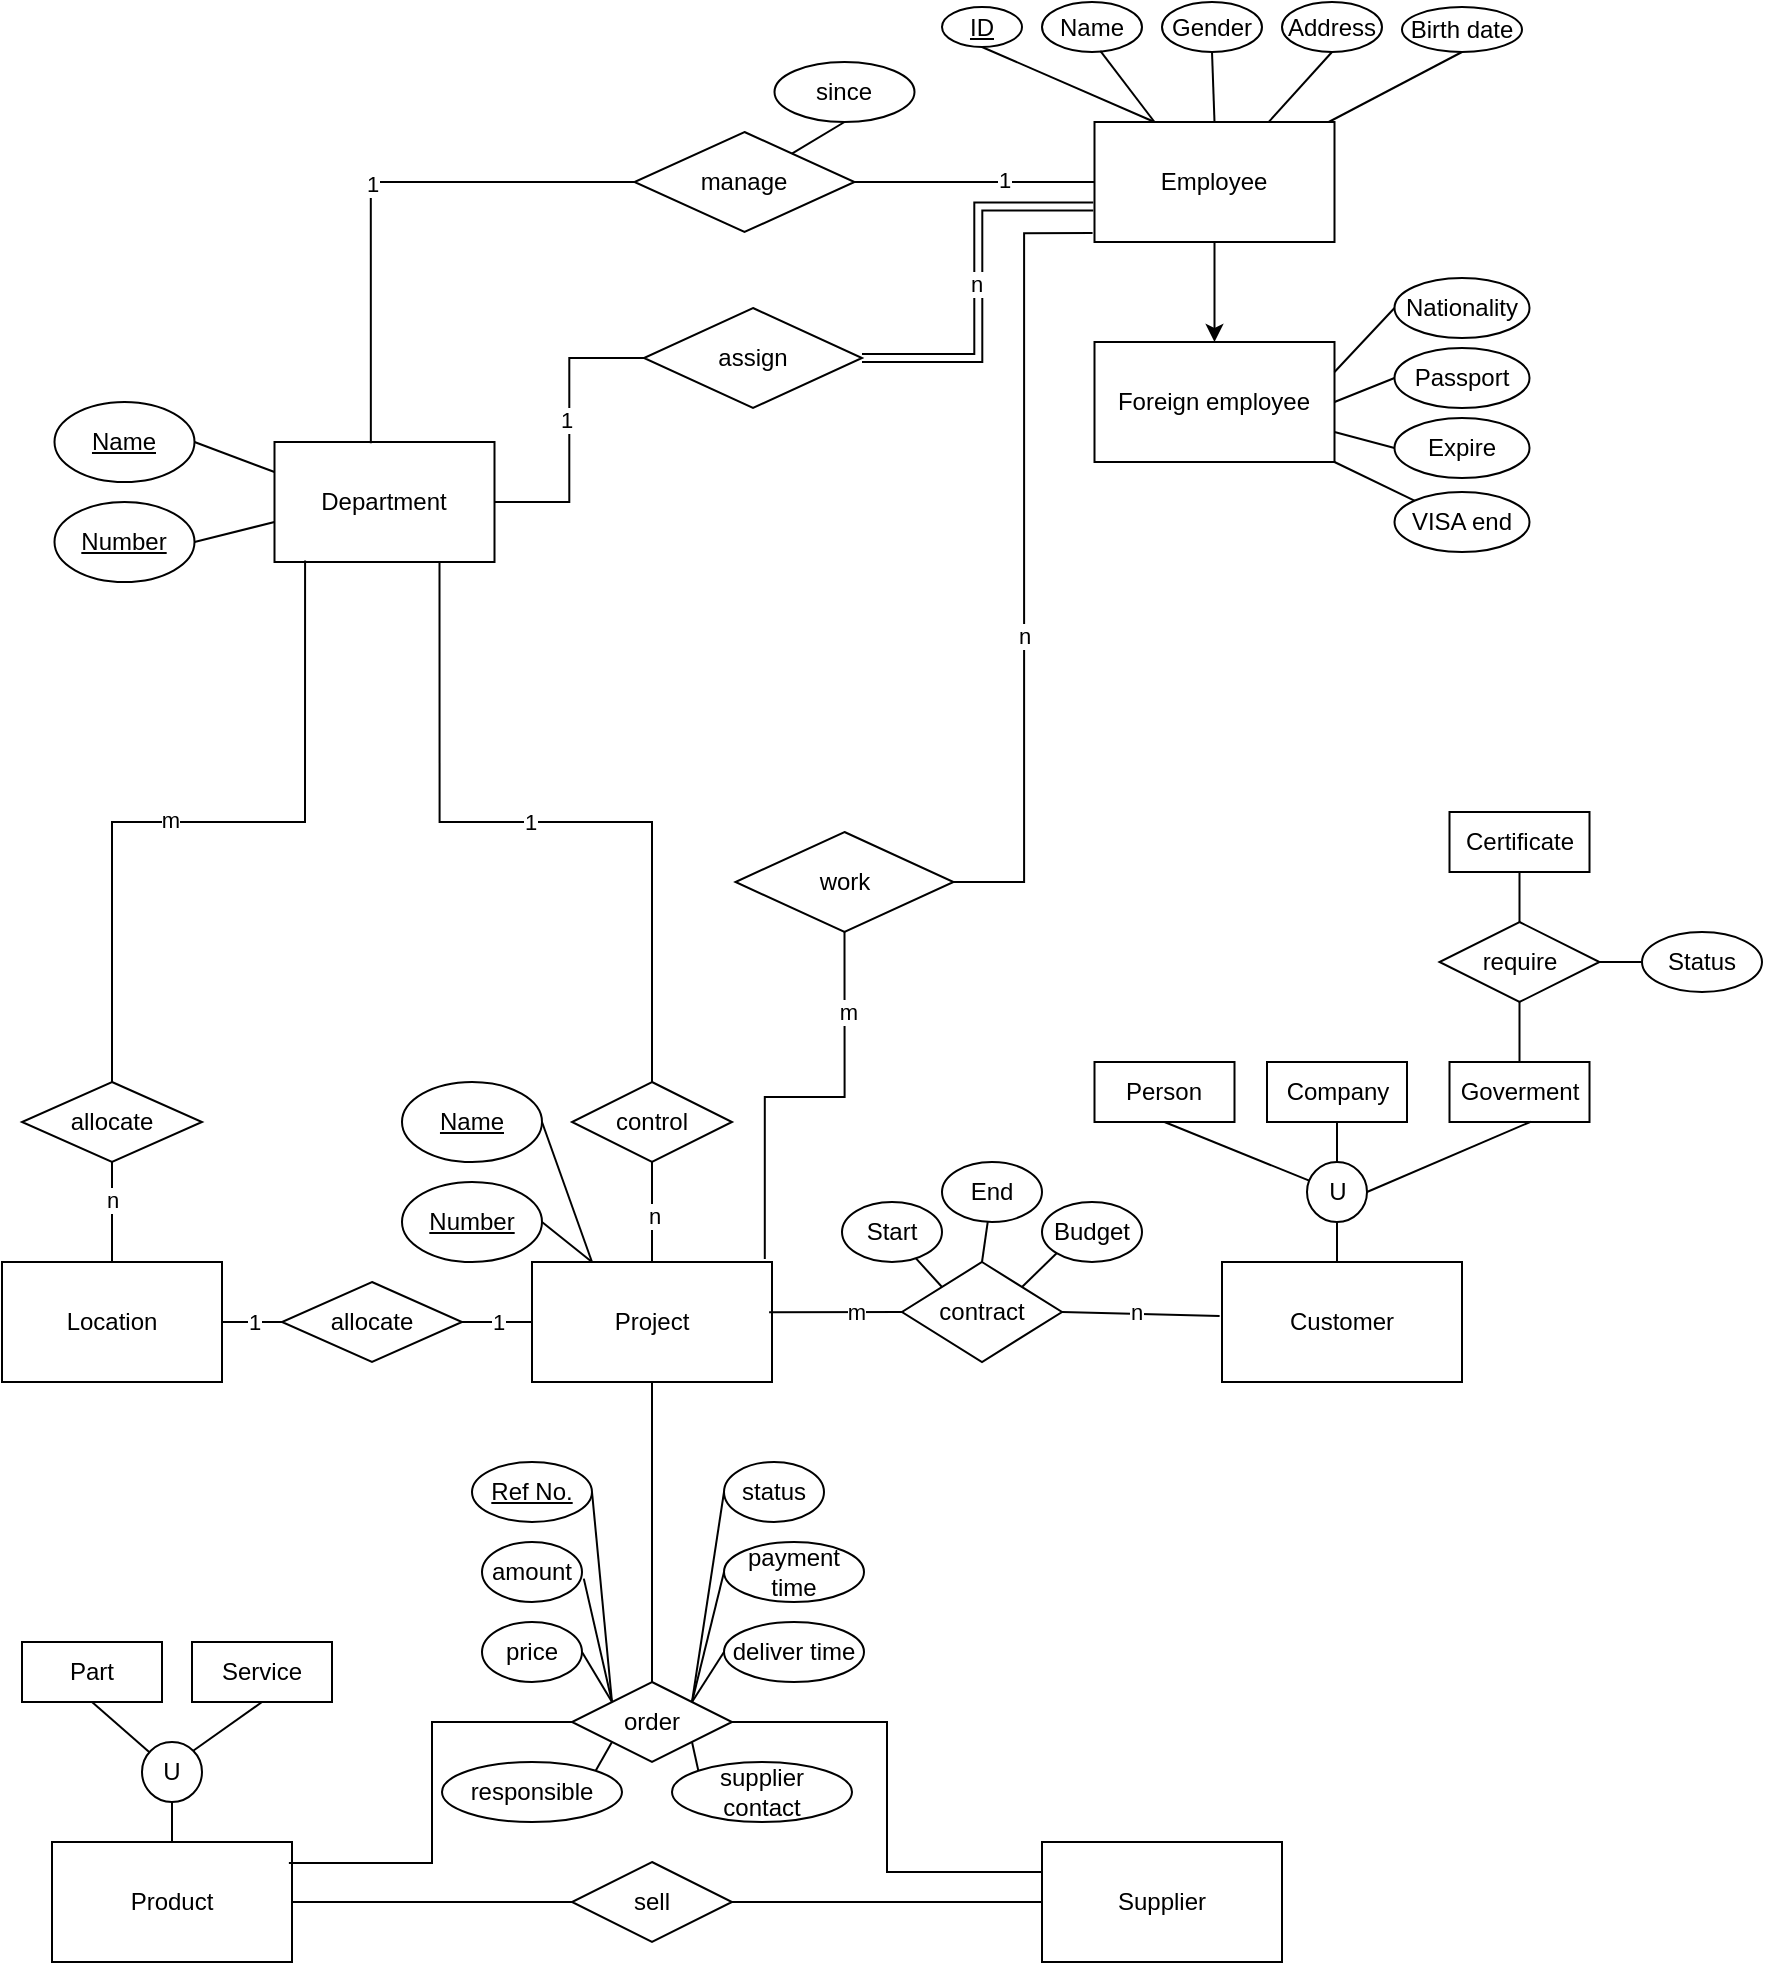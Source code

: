 <mxfile version="24.8.3">
  <diagram name="Page-1" id="BPSO-PetyvqUYQxHRuF3">
    <mxGraphModel dx="988" dy="1610" grid="1" gridSize="10" guides="1" tooltips="1" connect="1" arrows="1" fold="1" page="1" pageScale="1" pageWidth="850" pageHeight="1100" math="0" shadow="0">
      <root>
        <mxCell id="0" />
        <mxCell id="1" parent="0" />
        <mxCell id="UC_AU9WOVwrfxdjRR5tV-28" style="edgeStyle=orthogonalEdgeStyle;rounded=0;orthogonalLoop=1;jettySize=auto;html=1;exitX=0.75;exitY=1;exitDx=0;exitDy=0;endArrow=none;endFill=0;" parent="1" source="UC_AU9WOVwrfxdjRR5tV-1" target="UC_AU9WOVwrfxdjRR5tV-27" edge="1">
          <mxGeometry relative="1" as="geometry" />
        </mxCell>
        <mxCell id="UC_AU9WOVwrfxdjRR5tV-30" value="1" style="edgeLabel;html=1;align=center;verticalAlign=middle;resizable=0;points=[];" parent="UC_AU9WOVwrfxdjRR5tV-28" vertex="1" connectable="0">
          <mxGeometry x="-0.048" relative="1" as="geometry">
            <mxPoint as="offset" />
          </mxGeometry>
        </mxCell>
        <mxCell id="81uNK7uhPn6-7UM6At2h-13" style="edgeStyle=orthogonalEdgeStyle;rounded=0;orthogonalLoop=1;jettySize=auto;html=1;exitX=1;exitY=0.5;exitDx=0;exitDy=0;entryX=0;entryY=0.5;entryDx=0;entryDy=0;endArrow=none;endFill=0;" edge="1" parent="1" source="UC_AU9WOVwrfxdjRR5tV-1" target="81uNK7uhPn6-7UM6At2h-12">
          <mxGeometry relative="1" as="geometry" />
        </mxCell>
        <mxCell id="81uNK7uhPn6-7UM6At2h-15" value="1" style="edgeLabel;html=1;align=center;verticalAlign=middle;resizable=0;points=[];" vertex="1" connectable="0" parent="81uNK7uhPn6-7UM6At2h-13">
          <mxGeometry x="0.072" y="2" relative="1" as="geometry">
            <mxPoint as="offset" />
          </mxGeometry>
        </mxCell>
        <mxCell id="UC_AU9WOVwrfxdjRR5tV-1" value="Department" style="rounded=0;whiteSpace=wrap;html=1;" parent="1" vertex="1">
          <mxGeometry x="156.25" y="-80" width="110" height="60" as="geometry" />
        </mxCell>
        <mxCell id="UC_AU9WOVwrfxdjRR5tV-2" value="&lt;u&gt;Name&lt;/u&gt;" style="ellipse;whiteSpace=wrap;html=1;" parent="1" vertex="1">
          <mxGeometry x="46.25" y="-100" width="70" height="40" as="geometry" />
        </mxCell>
        <mxCell id="UC_AU9WOVwrfxdjRR5tV-3" value="&lt;u&gt;Number&lt;/u&gt;" style="ellipse;whiteSpace=wrap;html=1;" parent="1" vertex="1">
          <mxGeometry x="46.25" y="-50" width="70" height="40" as="geometry" />
        </mxCell>
        <mxCell id="UC_AU9WOVwrfxdjRR5tV-4" value="Employee" style="rounded=0;whiteSpace=wrap;html=1;" parent="1" vertex="1">
          <mxGeometry x="566.25" y="-240" width="120" height="60" as="geometry" />
        </mxCell>
        <mxCell id="UC_AU9WOVwrfxdjRR5tV-5" value="manage" style="rhombus;whiteSpace=wrap;html=1;" parent="1" vertex="1">
          <mxGeometry x="336.25" y="-235" width="110" height="50" as="geometry" />
        </mxCell>
        <mxCell id="UC_AU9WOVwrfxdjRR5tV-7" value="" style="endArrow=none;html=1;rounded=0;entryX=1;entryY=0.5;entryDx=0;entryDy=0;exitX=0;exitY=0.25;exitDx=0;exitDy=0;" parent="1" source="UC_AU9WOVwrfxdjRR5tV-1" target="UC_AU9WOVwrfxdjRR5tV-2" edge="1">
          <mxGeometry width="50" height="50" relative="1" as="geometry">
            <mxPoint x="336.25" y="10" as="sourcePoint" />
            <mxPoint x="386.25" y="-40" as="targetPoint" />
          </mxGeometry>
        </mxCell>
        <mxCell id="UC_AU9WOVwrfxdjRR5tV-8" value="" style="endArrow=none;html=1;rounded=0;exitX=1;exitY=0.5;exitDx=0;exitDy=0;" parent="1" source="UC_AU9WOVwrfxdjRR5tV-3" edge="1">
          <mxGeometry width="50" height="50" relative="1" as="geometry">
            <mxPoint x="336.25" y="10" as="sourcePoint" />
            <mxPoint x="156.25" y="-40" as="targetPoint" />
          </mxGeometry>
        </mxCell>
        <mxCell id="UC_AU9WOVwrfxdjRR5tV-10" value="" style="endArrow=none;html=1;rounded=0;entryX=0;entryY=0.5;entryDx=0;entryDy=0;exitX=1;exitY=0.5;exitDx=0;exitDy=0;" parent="1" source="UC_AU9WOVwrfxdjRR5tV-5" target="UC_AU9WOVwrfxdjRR5tV-4" edge="1">
          <mxGeometry width="50" height="50" relative="1" as="geometry">
            <mxPoint x="336.25" y="-150" as="sourcePoint" />
            <mxPoint x="386.25" y="-200" as="targetPoint" />
          </mxGeometry>
        </mxCell>
        <mxCell id="UC_AU9WOVwrfxdjRR5tV-12" value="1" style="edgeLabel;html=1;align=center;verticalAlign=middle;resizable=0;points=[];" parent="UC_AU9WOVwrfxdjRR5tV-10" vertex="1" connectable="0">
          <mxGeometry x="0.243" y="1" relative="1" as="geometry">
            <mxPoint as="offset" />
          </mxGeometry>
        </mxCell>
        <mxCell id="UC_AU9WOVwrfxdjRR5tV-13" value="since" style="ellipse;whiteSpace=wrap;html=1;" parent="1" vertex="1">
          <mxGeometry x="406.25" y="-270" width="70" height="30" as="geometry" />
        </mxCell>
        <mxCell id="UC_AU9WOVwrfxdjRR5tV-14" value="" style="endArrow=none;html=1;rounded=0;entryX=0.5;entryY=1;entryDx=0;entryDy=0;" parent="1" source="UC_AU9WOVwrfxdjRR5tV-5" target="UC_AU9WOVwrfxdjRR5tV-13" edge="1">
          <mxGeometry width="50" height="50" relative="1" as="geometry">
            <mxPoint x="336.25" y="-150" as="sourcePoint" />
            <mxPoint x="386.25" y="-200" as="targetPoint" />
          </mxGeometry>
        </mxCell>
        <mxCell id="UC_AU9WOVwrfxdjRR5tV-33" style="edgeStyle=orthogonalEdgeStyle;rounded=0;orthogonalLoop=1;jettySize=auto;html=1;exitX=1;exitY=0.5;exitDx=0;exitDy=0;entryX=0;entryY=0.5;entryDx=0;entryDy=0;endArrow=none;endFill=0;" parent="1" source="UC_AU9WOVwrfxdjRR5tV-15" target="UC_AU9WOVwrfxdjRR5tV-32" edge="1">
          <mxGeometry relative="1" as="geometry">
            <Array as="points">
              <mxPoint x="140" y="360" />
              <mxPoint x="140" y="360" />
            </Array>
          </mxGeometry>
        </mxCell>
        <mxCell id="UC_AU9WOVwrfxdjRR5tV-35" value="1" style="edgeLabel;html=1;align=center;verticalAlign=middle;resizable=0;points=[];" parent="UC_AU9WOVwrfxdjRR5tV-33" vertex="1" connectable="0">
          <mxGeometry x="0.022" relative="1" as="geometry">
            <mxPoint as="offset" />
          </mxGeometry>
        </mxCell>
        <mxCell id="UC_AU9WOVwrfxdjRR5tV-15" value="Location" style="rounded=0;whiteSpace=wrap;html=1;" parent="1" vertex="1">
          <mxGeometry x="20" y="330" width="110" height="60" as="geometry" />
        </mxCell>
        <mxCell id="UC_AU9WOVwrfxdjRR5tV-24" style="edgeStyle=orthogonalEdgeStyle;rounded=0;orthogonalLoop=1;jettySize=auto;html=1;entryX=0.5;entryY=0;entryDx=0;entryDy=0;endArrow=none;endFill=0;" parent="1" source="UC_AU9WOVwrfxdjRR5tV-16" target="UC_AU9WOVwrfxdjRR5tV-15" edge="1">
          <mxGeometry relative="1" as="geometry" />
        </mxCell>
        <mxCell id="UC_AU9WOVwrfxdjRR5tV-26" value="n" style="edgeLabel;html=1;align=center;verticalAlign=middle;resizable=0;points=[];" parent="UC_AU9WOVwrfxdjRR5tV-24" vertex="1" connectable="0">
          <mxGeometry x="-0.249" relative="1" as="geometry">
            <mxPoint as="offset" />
          </mxGeometry>
        </mxCell>
        <mxCell id="UC_AU9WOVwrfxdjRR5tV-16" value="allocate" style="rhombus;whiteSpace=wrap;html=1;" parent="1" vertex="1">
          <mxGeometry x="30" y="240" width="90" height="40" as="geometry" />
        </mxCell>
        <mxCell id="UC_AU9WOVwrfxdjRR5tV-29" style="edgeStyle=orthogonalEdgeStyle;rounded=0;orthogonalLoop=1;jettySize=auto;html=1;exitX=0.5;exitY=0;exitDx=0;exitDy=0;endArrow=none;endFill=0;" parent="1" source="UC_AU9WOVwrfxdjRR5tV-21" target="UC_AU9WOVwrfxdjRR5tV-27" edge="1">
          <mxGeometry relative="1" as="geometry" />
        </mxCell>
        <mxCell id="UC_AU9WOVwrfxdjRR5tV-31" value="n" style="edgeLabel;html=1;align=center;verticalAlign=middle;resizable=0;points=[];" parent="UC_AU9WOVwrfxdjRR5tV-29" vertex="1" connectable="0">
          <mxGeometry x="-0.074" y="-1" relative="1" as="geometry">
            <mxPoint as="offset" />
          </mxGeometry>
        </mxCell>
        <mxCell id="UC_AU9WOVwrfxdjRR5tV-21" value="Project" style="rounded=0;whiteSpace=wrap;html=1;" parent="1" vertex="1">
          <mxGeometry x="285" y="330" width="120" height="60" as="geometry" />
        </mxCell>
        <mxCell id="UC_AU9WOVwrfxdjRR5tV-23" style="edgeStyle=orthogonalEdgeStyle;rounded=0;orthogonalLoop=1;jettySize=auto;html=1;exitX=0.5;exitY=0;exitDx=0;exitDy=0;entryX=0.139;entryY=0.987;entryDx=0;entryDy=0;entryPerimeter=0;endArrow=none;endFill=0;" parent="1" source="UC_AU9WOVwrfxdjRR5tV-16" target="UC_AU9WOVwrfxdjRR5tV-1" edge="1">
          <mxGeometry relative="1" as="geometry" />
        </mxCell>
        <mxCell id="UC_AU9WOVwrfxdjRR5tV-25" value="m" style="edgeLabel;html=1;align=center;verticalAlign=middle;resizable=0;points=[];" parent="UC_AU9WOVwrfxdjRR5tV-23" vertex="1" connectable="0">
          <mxGeometry x="-0.112" y="1" relative="1" as="geometry">
            <mxPoint as="offset" />
          </mxGeometry>
        </mxCell>
        <mxCell id="UC_AU9WOVwrfxdjRR5tV-27" value="control" style="rhombus;whiteSpace=wrap;html=1;" parent="1" vertex="1">
          <mxGeometry x="305" y="240" width="80" height="40" as="geometry" />
        </mxCell>
        <mxCell id="UC_AU9WOVwrfxdjRR5tV-34" value="1" style="edgeStyle=orthogonalEdgeStyle;rounded=0;orthogonalLoop=1;jettySize=auto;html=1;entryX=0;entryY=0.5;entryDx=0;entryDy=0;endArrow=none;endFill=0;" parent="1" source="UC_AU9WOVwrfxdjRR5tV-32" target="UC_AU9WOVwrfxdjRR5tV-21" edge="1">
          <mxGeometry relative="1" as="geometry" />
        </mxCell>
        <mxCell id="UC_AU9WOVwrfxdjRR5tV-32" value="allocate" style="rhombus;whiteSpace=wrap;html=1;" parent="1" vertex="1">
          <mxGeometry x="160" y="340" width="90" height="40" as="geometry" />
        </mxCell>
        <mxCell id="UC_AU9WOVwrfxdjRR5tV-36" value="&lt;u&gt;Name&lt;/u&gt;" style="ellipse;whiteSpace=wrap;html=1;" parent="1" vertex="1">
          <mxGeometry x="220" y="240" width="70" height="40" as="geometry" />
        </mxCell>
        <mxCell id="UC_AU9WOVwrfxdjRR5tV-37" value="&lt;u&gt;Number&lt;/u&gt;" style="ellipse;whiteSpace=wrap;html=1;" parent="1" vertex="1">
          <mxGeometry x="220" y="290" width="70" height="40" as="geometry" />
        </mxCell>
        <mxCell id="UC_AU9WOVwrfxdjRR5tV-38" value="" style="endArrow=none;html=1;rounded=0;entryX=1;entryY=0.5;entryDx=0;entryDy=0;exitX=0.25;exitY=0;exitDx=0;exitDy=0;" parent="1" source="UC_AU9WOVwrfxdjRR5tV-21" target="UC_AU9WOVwrfxdjRR5tV-36" edge="1">
          <mxGeometry width="50" height="50" relative="1" as="geometry">
            <mxPoint x="410" y="351" as="sourcePoint" />
            <mxPoint x="790" y="380" as="targetPoint" />
          </mxGeometry>
        </mxCell>
        <mxCell id="UC_AU9WOVwrfxdjRR5tV-39" value="" style="endArrow=none;html=1;rounded=0;exitX=1;exitY=0.5;exitDx=0;exitDy=0;entryX=0.25;entryY=0;entryDx=0;entryDy=0;" parent="1" source="UC_AU9WOVwrfxdjRR5tV-37" target="UC_AU9WOVwrfxdjRR5tV-21" edge="1">
          <mxGeometry width="50" height="50" relative="1" as="geometry">
            <mxPoint x="740" y="430" as="sourcePoint" />
            <mxPoint x="560" y="380" as="targetPoint" />
          </mxGeometry>
        </mxCell>
        <mxCell id="UC_AU9WOVwrfxdjRR5tV-40" value="Supplier" style="rounded=0;whiteSpace=wrap;html=1;" parent="1" vertex="1">
          <mxGeometry x="540" y="620" width="120" height="60" as="geometry" />
        </mxCell>
        <mxCell id="UC_AU9WOVwrfxdjRR5tV-41" value="Product" style="rounded=0;whiteSpace=wrap;html=1;" parent="1" vertex="1">
          <mxGeometry x="45" y="620" width="120" height="60" as="geometry" />
        </mxCell>
        <mxCell id="UC_AU9WOVwrfxdjRR5tV-42" value="U" style="ellipse;whiteSpace=wrap;html=1;aspect=fixed;" parent="1" vertex="1">
          <mxGeometry x="90" y="570" width="30" height="30" as="geometry" />
        </mxCell>
        <mxCell id="UC_AU9WOVwrfxdjRR5tV-43" value="Part" style="rounded=0;whiteSpace=wrap;html=1;" parent="1" vertex="1">
          <mxGeometry x="30" y="520" width="70" height="30" as="geometry" />
        </mxCell>
        <mxCell id="UC_AU9WOVwrfxdjRR5tV-44" value="Service" style="rounded=0;whiteSpace=wrap;html=1;" parent="1" vertex="1">
          <mxGeometry x="115" y="520" width="70" height="30" as="geometry" />
        </mxCell>
        <mxCell id="UC_AU9WOVwrfxdjRR5tV-45" value="" style="endArrow=none;html=1;rounded=0;entryX=0.5;entryY=1;entryDx=0;entryDy=0;" parent="1" source="UC_AU9WOVwrfxdjRR5tV-42" target="UC_AU9WOVwrfxdjRR5tV-43" edge="1">
          <mxGeometry width="50" height="50" relative="1" as="geometry">
            <mxPoint x="210" y="580" as="sourcePoint" />
            <mxPoint x="260" y="530" as="targetPoint" />
          </mxGeometry>
        </mxCell>
        <mxCell id="UC_AU9WOVwrfxdjRR5tV-46" value="" style="endArrow=none;html=1;rounded=0;exitX=1;exitY=0;exitDx=0;exitDy=0;entryX=0.5;entryY=1;entryDx=0;entryDy=0;" parent="1" source="UC_AU9WOVwrfxdjRR5tV-42" target="UC_AU9WOVwrfxdjRR5tV-44" edge="1">
          <mxGeometry width="50" height="50" relative="1" as="geometry">
            <mxPoint x="210" y="580" as="sourcePoint" />
            <mxPoint x="260" y="530" as="targetPoint" />
          </mxGeometry>
        </mxCell>
        <mxCell id="UC_AU9WOVwrfxdjRR5tV-47" value="" style="endArrow=none;html=1;rounded=0;exitX=0.5;exitY=0;exitDx=0;exitDy=0;entryX=0.5;entryY=1;entryDx=0;entryDy=0;" parent="1" source="UC_AU9WOVwrfxdjRR5tV-41" target="UC_AU9WOVwrfxdjRR5tV-42" edge="1">
          <mxGeometry width="50" height="50" relative="1" as="geometry">
            <mxPoint x="210" y="580" as="sourcePoint" />
            <mxPoint x="260" y="530" as="targetPoint" />
          </mxGeometry>
        </mxCell>
        <mxCell id="UC_AU9WOVwrfxdjRR5tV-48" value="sell" style="rhombus;whiteSpace=wrap;html=1;" parent="1" vertex="1">
          <mxGeometry x="305" y="630" width="80" height="40" as="geometry" />
        </mxCell>
        <mxCell id="UC_AU9WOVwrfxdjRR5tV-49" value="" style="endArrow=none;html=1;rounded=0;exitX=1;exitY=0.5;exitDx=0;exitDy=0;" parent="1" source="UC_AU9WOVwrfxdjRR5tV-41" target="UC_AU9WOVwrfxdjRR5tV-48" edge="1">
          <mxGeometry width="50" height="50" relative="1" as="geometry">
            <mxPoint x="330" y="570" as="sourcePoint" />
            <mxPoint x="380" y="520" as="targetPoint" />
          </mxGeometry>
        </mxCell>
        <mxCell id="UC_AU9WOVwrfxdjRR5tV-50" value="" style="endArrow=none;html=1;rounded=0;exitX=1;exitY=0.5;exitDx=0;exitDy=0;entryX=0;entryY=0.5;entryDx=0;entryDy=0;" parent="1" source="UC_AU9WOVwrfxdjRR5tV-48" target="UC_AU9WOVwrfxdjRR5tV-40" edge="1">
          <mxGeometry width="50" height="50" relative="1" as="geometry">
            <mxPoint x="330" y="570" as="sourcePoint" />
            <mxPoint x="380" y="520" as="targetPoint" />
          </mxGeometry>
        </mxCell>
        <mxCell id="UC_AU9WOVwrfxdjRR5tV-54" style="edgeStyle=orthogonalEdgeStyle;rounded=0;orthogonalLoop=1;jettySize=auto;html=1;exitX=1;exitY=0.5;exitDx=0;exitDy=0;entryX=0;entryY=0.25;entryDx=0;entryDy=0;endArrow=none;endFill=0;" parent="1" source="UC_AU9WOVwrfxdjRR5tV-51" target="UC_AU9WOVwrfxdjRR5tV-40" edge="1">
          <mxGeometry relative="1" as="geometry" />
        </mxCell>
        <mxCell id="UC_AU9WOVwrfxdjRR5tV-51" value="order" style="rhombus;whiteSpace=wrap;html=1;" parent="1" vertex="1">
          <mxGeometry x="305" y="540" width="80" height="40" as="geometry" />
        </mxCell>
        <mxCell id="UC_AU9WOVwrfxdjRR5tV-52" value="" style="endArrow=none;html=1;rounded=0;entryX=0.5;entryY=1;entryDx=0;entryDy=0;exitX=0.5;exitY=0;exitDx=0;exitDy=0;" parent="1" source="UC_AU9WOVwrfxdjRR5tV-51" target="UC_AU9WOVwrfxdjRR5tV-21" edge="1">
          <mxGeometry width="50" height="50" relative="1" as="geometry">
            <mxPoint x="330" y="470" as="sourcePoint" />
            <mxPoint x="380" y="420" as="targetPoint" />
          </mxGeometry>
        </mxCell>
        <mxCell id="UC_AU9WOVwrfxdjRR5tV-53" style="edgeStyle=orthogonalEdgeStyle;rounded=0;orthogonalLoop=1;jettySize=auto;html=1;exitX=0.987;exitY=0.175;exitDx=0;exitDy=0;entryX=0;entryY=0.5;entryDx=0;entryDy=0;exitPerimeter=0;endArrow=none;endFill=0;" parent="1" source="UC_AU9WOVwrfxdjRR5tV-41" target="UC_AU9WOVwrfxdjRR5tV-51" edge="1">
          <mxGeometry relative="1" as="geometry" />
        </mxCell>
        <mxCell id="UC_AU9WOVwrfxdjRR5tV-55" value="&lt;u&gt;Ref No.&lt;/u&gt;" style="ellipse;whiteSpace=wrap;html=1;" parent="1" vertex="1">
          <mxGeometry x="255" y="430" width="60" height="30" as="geometry" />
        </mxCell>
        <mxCell id="UC_AU9WOVwrfxdjRR5tV-56" value="amount" style="ellipse;whiteSpace=wrap;html=1;" parent="1" vertex="1">
          <mxGeometry x="260" y="470" width="50" height="30" as="geometry" />
        </mxCell>
        <mxCell id="UC_AU9WOVwrfxdjRR5tV-58" value="price" style="ellipse;whiteSpace=wrap;html=1;" parent="1" vertex="1">
          <mxGeometry x="260" y="510" width="50" height="30" as="geometry" />
        </mxCell>
        <mxCell id="UC_AU9WOVwrfxdjRR5tV-59" value="status" style="ellipse;whiteSpace=wrap;html=1;" parent="1" vertex="1">
          <mxGeometry x="381" y="430" width="50" height="30" as="geometry" />
        </mxCell>
        <mxCell id="UC_AU9WOVwrfxdjRR5tV-60" value="payment time" style="ellipse;whiteSpace=wrap;html=1;" parent="1" vertex="1">
          <mxGeometry x="381" y="470" width="70" height="30" as="geometry" />
        </mxCell>
        <mxCell id="UC_AU9WOVwrfxdjRR5tV-61" value="deliver time" style="ellipse;whiteSpace=wrap;html=1;" parent="1" vertex="1">
          <mxGeometry x="381" y="510" width="70" height="30" as="geometry" />
        </mxCell>
        <mxCell id="UC_AU9WOVwrfxdjRR5tV-62" value="responsible" style="ellipse;whiteSpace=wrap;html=1;" parent="1" vertex="1">
          <mxGeometry x="240" y="580" width="90" height="30" as="geometry" />
        </mxCell>
        <mxCell id="UC_AU9WOVwrfxdjRR5tV-63" value="supplier&lt;div&gt;&lt;span style=&quot;background-color: initial;&quot;&gt;contact&lt;/span&gt;&lt;/div&gt;" style="ellipse;whiteSpace=wrap;html=1;" parent="1" vertex="1">
          <mxGeometry x="355" y="580" width="90" height="30" as="geometry" />
        </mxCell>
        <mxCell id="UC_AU9WOVwrfxdjRR5tV-65" value="" style="endArrow=none;html=1;rounded=0;exitX=1;exitY=0.5;exitDx=0;exitDy=0;entryX=0;entryY=0;entryDx=0;entryDy=0;" parent="1" source="UC_AU9WOVwrfxdjRR5tV-55" target="UC_AU9WOVwrfxdjRR5tV-51" edge="1">
          <mxGeometry width="50" height="50" relative="1" as="geometry">
            <mxPoint x="330" y="450" as="sourcePoint" />
            <mxPoint x="380" y="400" as="targetPoint" />
          </mxGeometry>
        </mxCell>
        <mxCell id="UC_AU9WOVwrfxdjRR5tV-66" value="" style="endArrow=none;html=1;rounded=0;exitX=1.018;exitY=0.61;exitDx=0;exitDy=0;exitPerimeter=0;entryX=0;entryY=0;entryDx=0;entryDy=0;" parent="1" source="UC_AU9WOVwrfxdjRR5tV-56" target="UC_AU9WOVwrfxdjRR5tV-51" edge="1">
          <mxGeometry width="50" height="50" relative="1" as="geometry">
            <mxPoint x="330" y="450" as="sourcePoint" />
            <mxPoint x="380" y="400" as="targetPoint" />
          </mxGeometry>
        </mxCell>
        <mxCell id="UC_AU9WOVwrfxdjRR5tV-67" value="" style="endArrow=none;html=1;rounded=0;exitX=1;exitY=0.5;exitDx=0;exitDy=0;entryX=0;entryY=0;entryDx=0;entryDy=0;" parent="1" source="UC_AU9WOVwrfxdjRR5tV-58" target="UC_AU9WOVwrfxdjRR5tV-51" edge="1">
          <mxGeometry width="50" height="50" relative="1" as="geometry">
            <mxPoint x="330" y="450" as="sourcePoint" />
            <mxPoint x="380" y="400" as="targetPoint" />
          </mxGeometry>
        </mxCell>
        <mxCell id="UC_AU9WOVwrfxdjRR5tV-68" value="" style="endArrow=none;html=1;rounded=0;entryX=0;entryY=0.5;entryDx=0;entryDy=0;exitX=1;exitY=0;exitDx=0;exitDy=0;" parent="1" source="UC_AU9WOVwrfxdjRR5tV-51" target="UC_AU9WOVwrfxdjRR5tV-59" edge="1">
          <mxGeometry width="50" height="50" relative="1" as="geometry">
            <mxPoint x="330" y="450" as="sourcePoint" />
            <mxPoint x="380" y="400" as="targetPoint" />
          </mxGeometry>
        </mxCell>
        <mxCell id="UC_AU9WOVwrfxdjRR5tV-69" value="" style="endArrow=none;html=1;rounded=0;exitX=1;exitY=0;exitDx=0;exitDy=0;entryX=0;entryY=0.5;entryDx=0;entryDy=0;" parent="1" source="UC_AU9WOVwrfxdjRR5tV-51" target="UC_AU9WOVwrfxdjRR5tV-60" edge="1">
          <mxGeometry width="50" height="50" relative="1" as="geometry">
            <mxPoint x="330" y="450" as="sourcePoint" />
            <mxPoint x="380" y="400" as="targetPoint" />
          </mxGeometry>
        </mxCell>
        <mxCell id="UC_AU9WOVwrfxdjRR5tV-70" value="" style="endArrow=none;html=1;rounded=0;exitX=1;exitY=0;exitDx=0;exitDy=0;entryX=0;entryY=0.5;entryDx=0;entryDy=0;" parent="1" source="UC_AU9WOVwrfxdjRR5tV-51" target="UC_AU9WOVwrfxdjRR5tV-61" edge="1">
          <mxGeometry width="50" height="50" relative="1" as="geometry">
            <mxPoint x="330" y="450" as="sourcePoint" />
            <mxPoint x="380" y="400" as="targetPoint" />
          </mxGeometry>
        </mxCell>
        <mxCell id="UC_AU9WOVwrfxdjRR5tV-72" value="" style="endArrow=none;html=1;rounded=0;entryX=0;entryY=0;entryDx=0;entryDy=0;exitX=1;exitY=1;exitDx=0;exitDy=0;" parent="1" source="UC_AU9WOVwrfxdjRR5tV-51" target="UC_AU9WOVwrfxdjRR5tV-63" edge="1">
          <mxGeometry width="50" height="50" relative="1" as="geometry">
            <mxPoint x="330" y="450" as="sourcePoint" />
            <mxPoint x="380" y="400" as="targetPoint" />
          </mxGeometry>
        </mxCell>
        <mxCell id="UC_AU9WOVwrfxdjRR5tV-73" value="" style="endArrow=none;html=1;rounded=0;exitX=1;exitY=0;exitDx=0;exitDy=0;entryX=0;entryY=1;entryDx=0;entryDy=0;" parent="1" source="UC_AU9WOVwrfxdjRR5tV-62" target="UC_AU9WOVwrfxdjRR5tV-51" edge="1">
          <mxGeometry width="50" height="50" relative="1" as="geometry">
            <mxPoint x="330" y="450" as="sourcePoint" />
            <mxPoint x="380" y="400" as="targetPoint" />
          </mxGeometry>
        </mxCell>
        <mxCell id="UC_AU9WOVwrfxdjRR5tV-74" value="Customer" style="rounded=0;whiteSpace=wrap;html=1;" parent="1" vertex="1">
          <mxGeometry x="630" y="330" width="120" height="60" as="geometry" />
        </mxCell>
        <mxCell id="UC_AU9WOVwrfxdjRR5tV-75" value="U" style="ellipse;whiteSpace=wrap;html=1;aspect=fixed;" parent="1" vertex="1">
          <mxGeometry x="672.5" y="280" width="30" height="30" as="geometry" />
        </mxCell>
        <mxCell id="UC_AU9WOVwrfxdjRR5tV-76" value="Person" style="rounded=0;whiteSpace=wrap;html=1;" parent="1" vertex="1">
          <mxGeometry x="566.25" y="230" width="70" height="30" as="geometry" />
        </mxCell>
        <mxCell id="UC_AU9WOVwrfxdjRR5tV-77" value="Company" style="rounded=0;whiteSpace=wrap;html=1;" parent="1" vertex="1">
          <mxGeometry x="652.5" y="230" width="70" height="30" as="geometry" />
        </mxCell>
        <mxCell id="UC_AU9WOVwrfxdjRR5tV-78" value="" style="endArrow=none;html=1;rounded=0;entryX=0.5;entryY=1;entryDx=0;entryDy=0;" parent="1" source="UC_AU9WOVwrfxdjRR5tV-75" target="UC_AU9WOVwrfxdjRR5tV-76" edge="1">
          <mxGeometry width="50" height="50" relative="1" as="geometry">
            <mxPoint x="792.5" y="290" as="sourcePoint" />
            <mxPoint x="842.5" y="240" as="targetPoint" />
          </mxGeometry>
        </mxCell>
        <mxCell id="UC_AU9WOVwrfxdjRR5tV-79" value="" style="endArrow=none;html=1;rounded=0;exitX=0.5;exitY=0;exitDx=0;exitDy=0;entryX=0.5;entryY=1;entryDx=0;entryDy=0;" parent="1" source="UC_AU9WOVwrfxdjRR5tV-75" target="UC_AU9WOVwrfxdjRR5tV-77" edge="1">
          <mxGeometry width="50" height="50" relative="1" as="geometry">
            <mxPoint x="792.5" y="290" as="sourcePoint" />
            <mxPoint x="842.5" y="240" as="targetPoint" />
          </mxGeometry>
        </mxCell>
        <mxCell id="UC_AU9WOVwrfxdjRR5tV-80" value="" style="endArrow=none;html=1;rounded=0;exitX=0.5;exitY=0;exitDx=0;exitDy=0;entryX=0.5;entryY=1;entryDx=0;entryDy=0;" parent="1" target="UC_AU9WOVwrfxdjRR5tV-75" edge="1">
          <mxGeometry width="50" height="50" relative="1" as="geometry">
            <mxPoint x="687.5" y="330" as="sourcePoint" />
            <mxPoint x="842.5" y="240" as="targetPoint" />
          </mxGeometry>
        </mxCell>
        <mxCell id="UC_AU9WOVwrfxdjRR5tV-81" value="Goverment" style="rounded=0;whiteSpace=wrap;html=1;" parent="1" vertex="1">
          <mxGeometry x="743.75" y="230" width="70" height="30" as="geometry" />
        </mxCell>
        <mxCell id="UC_AU9WOVwrfxdjRR5tV-82" value="" style="endArrow=none;html=1;rounded=0;entryX=0.58;entryY=0.996;entryDx=0;entryDy=0;entryPerimeter=0;exitX=1;exitY=0.5;exitDx=0;exitDy=0;" parent="1" source="UC_AU9WOVwrfxdjRR5tV-75" target="UC_AU9WOVwrfxdjRR5tV-81" edge="1">
          <mxGeometry width="50" height="50" relative="1" as="geometry">
            <mxPoint x="700" y="290" as="sourcePoint" />
            <mxPoint x="490" y="320" as="targetPoint" />
          </mxGeometry>
        </mxCell>
        <mxCell id="UC_AU9WOVwrfxdjRR5tV-83" value="contract" style="rhombus;whiteSpace=wrap;html=1;" parent="1" vertex="1">
          <mxGeometry x="470" y="330" width="80" height="50" as="geometry" />
        </mxCell>
        <mxCell id="UC_AU9WOVwrfxdjRR5tV-84" value="" style="endArrow=none;html=1;rounded=0;exitX=0.988;exitY=0.419;exitDx=0;exitDy=0;exitPerimeter=0;entryX=0;entryY=0.5;entryDx=0;entryDy=0;" parent="1" source="UC_AU9WOVwrfxdjRR5tV-21" target="UC_AU9WOVwrfxdjRR5tV-83" edge="1">
          <mxGeometry width="50" height="50" relative="1" as="geometry">
            <mxPoint x="430" y="370" as="sourcePoint" />
            <mxPoint x="480" y="320" as="targetPoint" />
          </mxGeometry>
        </mxCell>
        <mxCell id="UC_AU9WOVwrfxdjRR5tV-86" value="m" style="edgeLabel;html=1;align=center;verticalAlign=middle;resizable=0;points=[];" parent="UC_AU9WOVwrfxdjRR5tV-84" vertex="1" connectable="0">
          <mxGeometry x="0.315" relative="1" as="geometry">
            <mxPoint as="offset" />
          </mxGeometry>
        </mxCell>
        <mxCell id="UC_AU9WOVwrfxdjRR5tV-85" value="" style="endArrow=none;html=1;rounded=0;entryX=-0.01;entryY=0.45;entryDx=0;entryDy=0;entryPerimeter=0;exitX=1;exitY=0.5;exitDx=0;exitDy=0;" parent="1" source="UC_AU9WOVwrfxdjRR5tV-83" target="UC_AU9WOVwrfxdjRR5tV-74" edge="1">
          <mxGeometry width="50" height="50" relative="1" as="geometry">
            <mxPoint x="430" y="370" as="sourcePoint" />
            <mxPoint x="480" y="320" as="targetPoint" />
            <Array as="points" />
          </mxGeometry>
        </mxCell>
        <mxCell id="UC_AU9WOVwrfxdjRR5tV-87" value="n" style="edgeLabel;html=1;align=center;verticalAlign=middle;resizable=0;points=[];" parent="UC_AU9WOVwrfxdjRR5tV-85" vertex="1" connectable="0">
          <mxGeometry x="-0.08" y="1" relative="1" as="geometry">
            <mxPoint as="offset" />
          </mxGeometry>
        </mxCell>
        <mxCell id="UC_AU9WOVwrfxdjRR5tV-88" value="Start" style="ellipse;whiteSpace=wrap;html=1;" parent="1" vertex="1">
          <mxGeometry x="440" y="300" width="50" height="30" as="geometry" />
        </mxCell>
        <mxCell id="UC_AU9WOVwrfxdjRR5tV-89" value="End" style="ellipse;whiteSpace=wrap;html=1;" parent="1" vertex="1">
          <mxGeometry x="490" y="280" width="50" height="30" as="geometry" />
        </mxCell>
        <mxCell id="UC_AU9WOVwrfxdjRR5tV-90" value="Budget" style="ellipse;whiteSpace=wrap;html=1;" parent="1" vertex="1">
          <mxGeometry x="540" y="300" width="50" height="30" as="geometry" />
        </mxCell>
        <mxCell id="UC_AU9WOVwrfxdjRR5tV-91" value="" style="endArrow=none;html=1;rounded=0;exitX=0;exitY=0;exitDx=0;exitDy=0;" parent="1" source="UC_AU9WOVwrfxdjRR5tV-83" target="UC_AU9WOVwrfxdjRR5tV-88" edge="1">
          <mxGeometry width="50" height="50" relative="1" as="geometry">
            <mxPoint x="580" y="370" as="sourcePoint" />
            <mxPoint x="630" y="320" as="targetPoint" />
          </mxGeometry>
        </mxCell>
        <mxCell id="UC_AU9WOVwrfxdjRR5tV-92" value="" style="endArrow=none;html=1;rounded=0;exitX=0.5;exitY=0;exitDx=0;exitDy=0;" parent="1" source="UC_AU9WOVwrfxdjRR5tV-83" target="UC_AU9WOVwrfxdjRR5tV-89" edge="1">
          <mxGeometry width="50" height="50" relative="1" as="geometry">
            <mxPoint x="580" y="370" as="sourcePoint" />
            <mxPoint x="630" y="320" as="targetPoint" />
          </mxGeometry>
        </mxCell>
        <mxCell id="UC_AU9WOVwrfxdjRR5tV-93" value="" style="endArrow=none;html=1;rounded=0;exitX=1;exitY=0;exitDx=0;exitDy=0;entryX=0;entryY=1;entryDx=0;entryDy=0;" parent="1" source="UC_AU9WOVwrfxdjRR5tV-83" target="UC_AU9WOVwrfxdjRR5tV-90" edge="1">
          <mxGeometry width="50" height="50" relative="1" as="geometry">
            <mxPoint x="580" y="370" as="sourcePoint" />
            <mxPoint x="630" y="320" as="targetPoint" />
          </mxGeometry>
        </mxCell>
        <mxCell id="UC_AU9WOVwrfxdjRR5tV-94" value="require" style="rhombus;whiteSpace=wrap;html=1;" parent="1" vertex="1">
          <mxGeometry x="738.75" y="160" width="80" height="40" as="geometry" />
        </mxCell>
        <mxCell id="UC_AU9WOVwrfxdjRR5tV-95" value="Certificate" style="rounded=0;whiteSpace=wrap;html=1;" parent="1" vertex="1">
          <mxGeometry x="743.75" y="105" width="70" height="30" as="geometry" />
        </mxCell>
        <mxCell id="UC_AU9WOVwrfxdjRR5tV-96" value="Status" style="ellipse;whiteSpace=wrap;html=1;" parent="1" vertex="1">
          <mxGeometry x="840" y="165" width="60" height="30" as="geometry" />
        </mxCell>
        <mxCell id="UC_AU9WOVwrfxdjRR5tV-97" value="" style="endArrow=none;html=1;rounded=0;entryX=0.5;entryY=1;entryDx=0;entryDy=0;" parent="1" source="UC_AU9WOVwrfxdjRR5tV-94" target="UC_AU9WOVwrfxdjRR5tV-95" edge="1">
          <mxGeometry width="50" height="50" relative="1" as="geometry">
            <mxPoint x="580" y="370" as="sourcePoint" />
            <mxPoint x="630" y="320" as="targetPoint" />
          </mxGeometry>
        </mxCell>
        <mxCell id="UC_AU9WOVwrfxdjRR5tV-99" value="" style="endArrow=none;html=1;rounded=0;entryX=0.5;entryY=1;entryDx=0;entryDy=0;exitX=0.5;exitY=0;exitDx=0;exitDy=0;" parent="1" source="UC_AU9WOVwrfxdjRR5tV-81" target="UC_AU9WOVwrfxdjRR5tV-94" edge="1">
          <mxGeometry width="50" height="50" relative="1" as="geometry">
            <mxPoint x="580" y="370" as="sourcePoint" />
            <mxPoint x="630" y="320" as="targetPoint" />
          </mxGeometry>
        </mxCell>
        <mxCell id="UC_AU9WOVwrfxdjRR5tV-100" value="" style="endArrow=none;html=1;rounded=0;entryX=0;entryY=0.5;entryDx=0;entryDy=0;exitX=1;exitY=0.5;exitDx=0;exitDy=0;" parent="1" source="UC_AU9WOVwrfxdjRR5tV-94" target="UC_AU9WOVwrfxdjRR5tV-96" edge="1">
          <mxGeometry width="50" height="50" relative="1" as="geometry">
            <mxPoint x="580" y="370" as="sourcePoint" />
            <mxPoint x="630" y="320" as="targetPoint" />
          </mxGeometry>
        </mxCell>
        <mxCell id="UC_AU9WOVwrfxdjRR5tV-101" value="&lt;u&gt;ID&lt;/u&gt;" style="ellipse;whiteSpace=wrap;html=1;" parent="1" vertex="1">
          <mxGeometry x="490" y="-297.5" width="40" height="20" as="geometry" />
        </mxCell>
        <mxCell id="UC_AU9WOVwrfxdjRR5tV-102" value="Name" style="ellipse;whiteSpace=wrap;html=1;" parent="1" vertex="1">
          <mxGeometry x="540" y="-300" width="50" height="25" as="geometry" />
        </mxCell>
        <mxCell id="UC_AU9WOVwrfxdjRR5tV-103" value="Gender" style="ellipse;whiteSpace=wrap;html=1;" parent="1" vertex="1">
          <mxGeometry x="600" y="-300" width="50" height="25" as="geometry" />
        </mxCell>
        <mxCell id="UC_AU9WOVwrfxdjRR5tV-104" value="Address" style="ellipse;whiteSpace=wrap;html=1;" parent="1" vertex="1">
          <mxGeometry x="660" y="-300" width="50" height="25" as="geometry" />
        </mxCell>
        <mxCell id="UC_AU9WOVwrfxdjRR5tV-105" value="Birth date" style="ellipse;whiteSpace=wrap;html=1;" parent="1" vertex="1">
          <mxGeometry x="720" y="-297.5" width="60" height="22.5" as="geometry" />
        </mxCell>
        <mxCell id="UC_AU9WOVwrfxdjRR5tV-106" value="" style="endArrow=none;html=1;rounded=0;entryX=0.5;entryY=1;entryDx=0;entryDy=0;exitX=0.25;exitY=0;exitDx=0;exitDy=0;" parent="1" source="UC_AU9WOVwrfxdjRR5tV-4" target="UC_AU9WOVwrfxdjRR5tV-101" edge="1">
          <mxGeometry width="50" height="50" relative="1" as="geometry">
            <mxPoint x="340" y="-110" as="sourcePoint" />
            <mxPoint x="390" y="-160" as="targetPoint" />
          </mxGeometry>
        </mxCell>
        <mxCell id="UC_AU9WOVwrfxdjRR5tV-107" value="" style="endArrow=none;html=1;rounded=0;entryX=0.583;entryY=0.979;entryDx=0;entryDy=0;entryPerimeter=0;exitX=0.25;exitY=0;exitDx=0;exitDy=0;" parent="1" source="UC_AU9WOVwrfxdjRR5tV-4" target="UC_AU9WOVwrfxdjRR5tV-102" edge="1">
          <mxGeometry width="50" height="50" relative="1" as="geometry">
            <mxPoint x="340" y="-110" as="sourcePoint" />
            <mxPoint x="390" y="-160" as="targetPoint" />
          </mxGeometry>
        </mxCell>
        <mxCell id="UC_AU9WOVwrfxdjRR5tV-108" value="" style="endArrow=none;html=1;rounded=0;entryX=0.5;entryY=1;entryDx=0;entryDy=0;exitX=0.5;exitY=0;exitDx=0;exitDy=0;" parent="1" source="UC_AU9WOVwrfxdjRR5tV-4" target="UC_AU9WOVwrfxdjRR5tV-103" edge="1">
          <mxGeometry width="50" height="50" relative="1" as="geometry">
            <mxPoint x="340" y="-110" as="sourcePoint" />
            <mxPoint x="390" y="-160" as="targetPoint" />
          </mxGeometry>
        </mxCell>
        <mxCell id="UC_AU9WOVwrfxdjRR5tV-109" value="" style="endArrow=none;html=1;rounded=0;entryX=0.5;entryY=1;entryDx=0;entryDy=0;" parent="1" source="UC_AU9WOVwrfxdjRR5tV-4" target="UC_AU9WOVwrfxdjRR5tV-104" edge="1">
          <mxGeometry width="50" height="50" relative="1" as="geometry">
            <mxPoint x="340" y="-110" as="sourcePoint" />
            <mxPoint x="390" y="-160" as="targetPoint" />
          </mxGeometry>
        </mxCell>
        <mxCell id="UC_AU9WOVwrfxdjRR5tV-110" value="" style="endArrow=none;html=1;rounded=0;entryX=0.5;entryY=1;entryDx=0;entryDy=0;" parent="1" source="UC_AU9WOVwrfxdjRR5tV-4" target="UC_AU9WOVwrfxdjRR5tV-105" edge="1">
          <mxGeometry width="50" height="50" relative="1" as="geometry">
            <mxPoint x="660" y="-240" as="sourcePoint" />
            <mxPoint x="390" y="-160" as="targetPoint" />
          </mxGeometry>
        </mxCell>
        <mxCell id="UC_AU9WOVwrfxdjRR5tV-111" value="Foreign employee" style="rounded=0;whiteSpace=wrap;html=1;" parent="1" vertex="1">
          <mxGeometry x="566.25" y="-130" width="120" height="60" as="geometry" />
        </mxCell>
        <mxCell id="UC_AU9WOVwrfxdjRR5tV-114" value="" style="endArrow=classic;html=1;rounded=0;entryX=0.5;entryY=0;entryDx=0;entryDy=0;exitX=0.5;exitY=1;exitDx=0;exitDy=0;" parent="1" source="UC_AU9WOVwrfxdjRR5tV-4" target="UC_AU9WOVwrfxdjRR5tV-111" edge="1">
          <mxGeometry width="50" height="50" relative="1" as="geometry">
            <mxPoint x="340" y="-110" as="sourcePoint" />
            <mxPoint x="390" y="-160" as="targetPoint" />
          </mxGeometry>
        </mxCell>
        <mxCell id="81uNK7uhPn6-7UM6At2h-1" value="Nationality" style="ellipse;whiteSpace=wrap;html=1;" vertex="1" parent="1">
          <mxGeometry x="716.25" y="-162" width="67.5" height="30" as="geometry" />
        </mxCell>
        <mxCell id="81uNK7uhPn6-7UM6At2h-2" value="Passport" style="ellipse;whiteSpace=wrap;html=1;" vertex="1" parent="1">
          <mxGeometry x="716.25" y="-127" width="67.5" height="30" as="geometry" />
        </mxCell>
        <mxCell id="81uNK7uhPn6-7UM6At2h-3" value="Expire" style="ellipse;whiteSpace=wrap;html=1;" vertex="1" parent="1">
          <mxGeometry x="716.25" y="-92" width="67.5" height="30" as="geometry" />
        </mxCell>
        <mxCell id="81uNK7uhPn6-7UM6At2h-4" style="edgeStyle=orthogonalEdgeStyle;rounded=0;orthogonalLoop=1;jettySize=auto;html=1;exitX=0;exitY=0.5;exitDx=0;exitDy=0;endArrow=none;endFill=0;entryX=0.438;entryY=0.011;entryDx=0;entryDy=0;entryPerimeter=0;" edge="1" parent="1" source="UC_AU9WOVwrfxdjRR5tV-5" target="UC_AU9WOVwrfxdjRR5tV-1">
          <mxGeometry relative="1" as="geometry">
            <Array as="points">
              <mxPoint x="204" y="-210" />
            </Array>
          </mxGeometry>
        </mxCell>
        <mxCell id="81uNK7uhPn6-7UM6At2h-5" value="1" style="edgeLabel;html=1;align=center;verticalAlign=middle;resizable=0;points=[];" vertex="1" connectable="0" parent="81uNK7uhPn6-7UM6At2h-4">
          <mxGeometry x="0.0" y="1" relative="1" as="geometry">
            <mxPoint as="offset" />
          </mxGeometry>
        </mxCell>
        <mxCell id="81uNK7uhPn6-7UM6At2h-6" value="VISA end" style="ellipse;whiteSpace=wrap;html=1;" vertex="1" parent="1">
          <mxGeometry x="716.25" y="-55" width="67.5" height="30" as="geometry" />
        </mxCell>
        <mxCell id="81uNK7uhPn6-7UM6At2h-7" value="" style="endArrow=none;html=1;rounded=0;entryX=0;entryY=0.5;entryDx=0;entryDy=0;exitX=1;exitY=0.25;exitDx=0;exitDy=0;" edge="1" parent="1" source="UC_AU9WOVwrfxdjRR5tV-111" target="81uNK7uhPn6-7UM6At2h-1">
          <mxGeometry width="50" height="50" relative="1" as="geometry">
            <mxPoint x="380" y="-70" as="sourcePoint" />
            <mxPoint x="430" y="-120" as="targetPoint" />
            <Array as="points" />
          </mxGeometry>
        </mxCell>
        <mxCell id="81uNK7uhPn6-7UM6At2h-8" value="" style="endArrow=none;html=1;rounded=0;entryX=0;entryY=0.5;entryDx=0;entryDy=0;exitX=1;exitY=0.5;exitDx=0;exitDy=0;" edge="1" parent="1" source="UC_AU9WOVwrfxdjRR5tV-111" target="81uNK7uhPn6-7UM6At2h-2">
          <mxGeometry width="50" height="50" relative="1" as="geometry">
            <mxPoint x="690" y="-100" as="sourcePoint" />
            <mxPoint x="430" y="-120" as="targetPoint" />
          </mxGeometry>
        </mxCell>
        <mxCell id="81uNK7uhPn6-7UM6At2h-9" value="" style="endArrow=none;html=1;rounded=0;entryX=0;entryY=0.5;entryDx=0;entryDy=0;exitX=1;exitY=0.75;exitDx=0;exitDy=0;" edge="1" parent="1" source="UC_AU9WOVwrfxdjRR5tV-111" target="81uNK7uhPn6-7UM6At2h-3">
          <mxGeometry width="50" height="50" relative="1" as="geometry">
            <mxPoint x="380" y="-70" as="sourcePoint" />
            <mxPoint x="430" y="-120" as="targetPoint" />
          </mxGeometry>
        </mxCell>
        <mxCell id="81uNK7uhPn6-7UM6At2h-11" value="" style="endArrow=none;html=1;rounded=0;exitX=1;exitY=1;exitDx=0;exitDy=0;entryX=0;entryY=0;entryDx=0;entryDy=0;" edge="1" parent="1" source="UC_AU9WOVwrfxdjRR5tV-111" target="81uNK7uhPn6-7UM6At2h-6">
          <mxGeometry width="50" height="50" relative="1" as="geometry">
            <mxPoint x="380" y="-70" as="sourcePoint" />
            <mxPoint x="430" y="-120" as="targetPoint" />
          </mxGeometry>
        </mxCell>
        <mxCell id="81uNK7uhPn6-7UM6At2h-23" value="" style="edgeStyle=orthogonalEdgeStyle;shape=link;rounded=0;orthogonalLoop=1;jettySize=auto;html=1;entryX=-0.005;entryY=0.704;entryDx=0;entryDy=0;entryPerimeter=0;" edge="1" parent="1" source="81uNK7uhPn6-7UM6At2h-12" target="UC_AU9WOVwrfxdjRR5tV-4">
          <mxGeometry relative="1" as="geometry" />
        </mxCell>
        <mxCell id="81uNK7uhPn6-7UM6At2h-24" value="n" style="edgeLabel;html=1;align=center;verticalAlign=middle;resizable=0;points=[];" vertex="1" connectable="0" parent="81uNK7uhPn6-7UM6At2h-23">
          <mxGeometry x="-0.009" y="1" relative="1" as="geometry">
            <mxPoint as="offset" />
          </mxGeometry>
        </mxCell>
        <mxCell id="81uNK7uhPn6-7UM6At2h-12" value="assign" style="rhombus;whiteSpace=wrap;html=1;" vertex="1" parent="1">
          <mxGeometry x="341" y="-147" width="109" height="50" as="geometry" />
        </mxCell>
        <mxCell id="81uNK7uhPn6-7UM6At2h-17" value="work" style="rhombus;whiteSpace=wrap;html=1;" vertex="1" parent="1">
          <mxGeometry x="386.75" y="115" width="109" height="50" as="geometry" />
        </mxCell>
        <mxCell id="81uNK7uhPn6-7UM6At2h-18" style="edgeStyle=orthogonalEdgeStyle;rounded=0;orthogonalLoop=1;jettySize=auto;html=1;exitX=1;exitY=0.5;exitDx=0;exitDy=0;entryX=-0.008;entryY=0.926;entryDx=0;entryDy=0;entryPerimeter=0;endArrow=none;endFill=0;" edge="1" parent="1" source="81uNK7uhPn6-7UM6At2h-17" target="UC_AU9WOVwrfxdjRR5tV-4">
          <mxGeometry relative="1" as="geometry" />
        </mxCell>
        <mxCell id="81uNK7uhPn6-7UM6At2h-21" value="n" style="edgeLabel;html=1;align=center;verticalAlign=middle;resizable=0;points=[];" vertex="1" connectable="0" parent="81uNK7uhPn6-7UM6At2h-18">
          <mxGeometry x="-0.194" relative="1" as="geometry">
            <mxPoint as="offset" />
          </mxGeometry>
        </mxCell>
        <mxCell id="81uNK7uhPn6-7UM6At2h-19" style="edgeStyle=orthogonalEdgeStyle;rounded=0;orthogonalLoop=1;jettySize=auto;html=1;exitX=0.5;exitY=1;exitDx=0;exitDy=0;entryX=0.97;entryY=-0.026;entryDx=0;entryDy=0;entryPerimeter=0;endArrow=none;endFill=0;" edge="1" parent="1" source="81uNK7uhPn6-7UM6At2h-17" target="UC_AU9WOVwrfxdjRR5tV-21">
          <mxGeometry relative="1" as="geometry" />
        </mxCell>
        <mxCell id="81uNK7uhPn6-7UM6At2h-20" value="m" style="edgeLabel;html=1;align=center;verticalAlign=middle;resizable=0;points=[];" vertex="1" connectable="0" parent="81uNK7uhPn6-7UM6At2h-19">
          <mxGeometry x="-0.61" y="1" relative="1" as="geometry">
            <mxPoint as="offset" />
          </mxGeometry>
        </mxCell>
      </root>
    </mxGraphModel>
  </diagram>
</mxfile>
